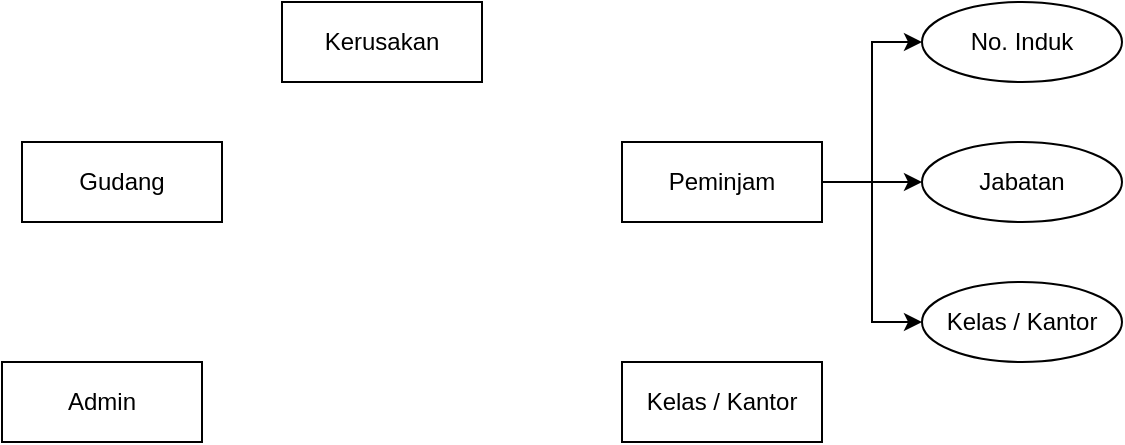 <mxfile version="22.1.2" type="github">
  <diagram id="R2lEEEUBdFMjLlhIrx00" name="Page-1">
    <mxGraphModel dx="926" dy="469" grid="1" gridSize="10" guides="1" tooltips="1" connect="1" arrows="1" fold="1" page="1" pageScale="1" pageWidth="850" pageHeight="1100" math="0" shadow="0" extFonts="Permanent Marker^https://fonts.googleapis.com/css?family=Permanent+Marker">
      <root>
        <mxCell id="0" />
        <mxCell id="1" parent="0" />
        <mxCell id="rnDNzWzCn7bHDK5vCDhE-5" style="edgeStyle=orthogonalEdgeStyle;rounded=0;orthogonalLoop=1;jettySize=auto;html=1;exitX=1;exitY=0.5;exitDx=0;exitDy=0;entryX=0;entryY=0.5;entryDx=0;entryDy=0;" edge="1" parent="1" source="rnDNzWzCn7bHDK5vCDhE-1" target="rnDNzWzCn7bHDK5vCDhE-4">
          <mxGeometry relative="1" as="geometry" />
        </mxCell>
        <mxCell id="rnDNzWzCn7bHDK5vCDhE-6" style="edgeStyle=orthogonalEdgeStyle;rounded=0;orthogonalLoop=1;jettySize=auto;html=1;entryX=0;entryY=0.5;entryDx=0;entryDy=0;" edge="1" parent="1" source="rnDNzWzCn7bHDK5vCDhE-1" target="rnDNzWzCn7bHDK5vCDhE-3">
          <mxGeometry relative="1" as="geometry" />
        </mxCell>
        <mxCell id="rnDNzWzCn7bHDK5vCDhE-7" style="edgeStyle=orthogonalEdgeStyle;rounded=0;orthogonalLoop=1;jettySize=auto;html=1;entryX=0;entryY=0.5;entryDx=0;entryDy=0;" edge="1" parent="1" source="rnDNzWzCn7bHDK5vCDhE-1" target="rnDNzWzCn7bHDK5vCDhE-2">
          <mxGeometry relative="1" as="geometry" />
        </mxCell>
        <mxCell id="rnDNzWzCn7bHDK5vCDhE-1" value="Peminjam" style="whiteSpace=wrap;html=1;align=center;" vertex="1" parent="1">
          <mxGeometry x="410" y="320" width="100" height="40" as="geometry" />
        </mxCell>
        <mxCell id="rnDNzWzCn7bHDK5vCDhE-2" value="No. Induk" style="ellipse;whiteSpace=wrap;html=1;align=center;" vertex="1" parent="1">
          <mxGeometry x="560" y="250" width="100" height="40" as="geometry" />
        </mxCell>
        <mxCell id="rnDNzWzCn7bHDK5vCDhE-3" value="Jabatan" style="ellipse;whiteSpace=wrap;html=1;align=center;" vertex="1" parent="1">
          <mxGeometry x="560" y="320" width="100" height="40" as="geometry" />
        </mxCell>
        <mxCell id="rnDNzWzCn7bHDK5vCDhE-4" value="Kelas / Kantor" style="ellipse;whiteSpace=wrap;html=1;align=center;" vertex="1" parent="1">
          <mxGeometry x="560" y="390" width="100" height="40" as="geometry" />
        </mxCell>
        <mxCell id="rnDNzWzCn7bHDK5vCDhE-8" value="Admin" style="whiteSpace=wrap;html=1;align=center;" vertex="1" parent="1">
          <mxGeometry x="100" y="430" width="100" height="40" as="geometry" />
        </mxCell>
        <mxCell id="rnDNzWzCn7bHDK5vCDhE-10" value="Gudang" style="whiteSpace=wrap;html=1;align=center;" vertex="1" parent="1">
          <mxGeometry x="110" y="320" width="100" height="40" as="geometry" />
        </mxCell>
        <mxCell id="rnDNzWzCn7bHDK5vCDhE-11" value="Kerusakan" style="whiteSpace=wrap;html=1;align=center;" vertex="1" parent="1">
          <mxGeometry x="240" y="250" width="100" height="40" as="geometry" />
        </mxCell>
        <mxCell id="rnDNzWzCn7bHDK5vCDhE-12" value="Kelas / Kantor" style="whiteSpace=wrap;html=1;align=center;" vertex="1" parent="1">
          <mxGeometry x="410" y="430" width="100" height="40" as="geometry" />
        </mxCell>
      </root>
    </mxGraphModel>
  </diagram>
</mxfile>
